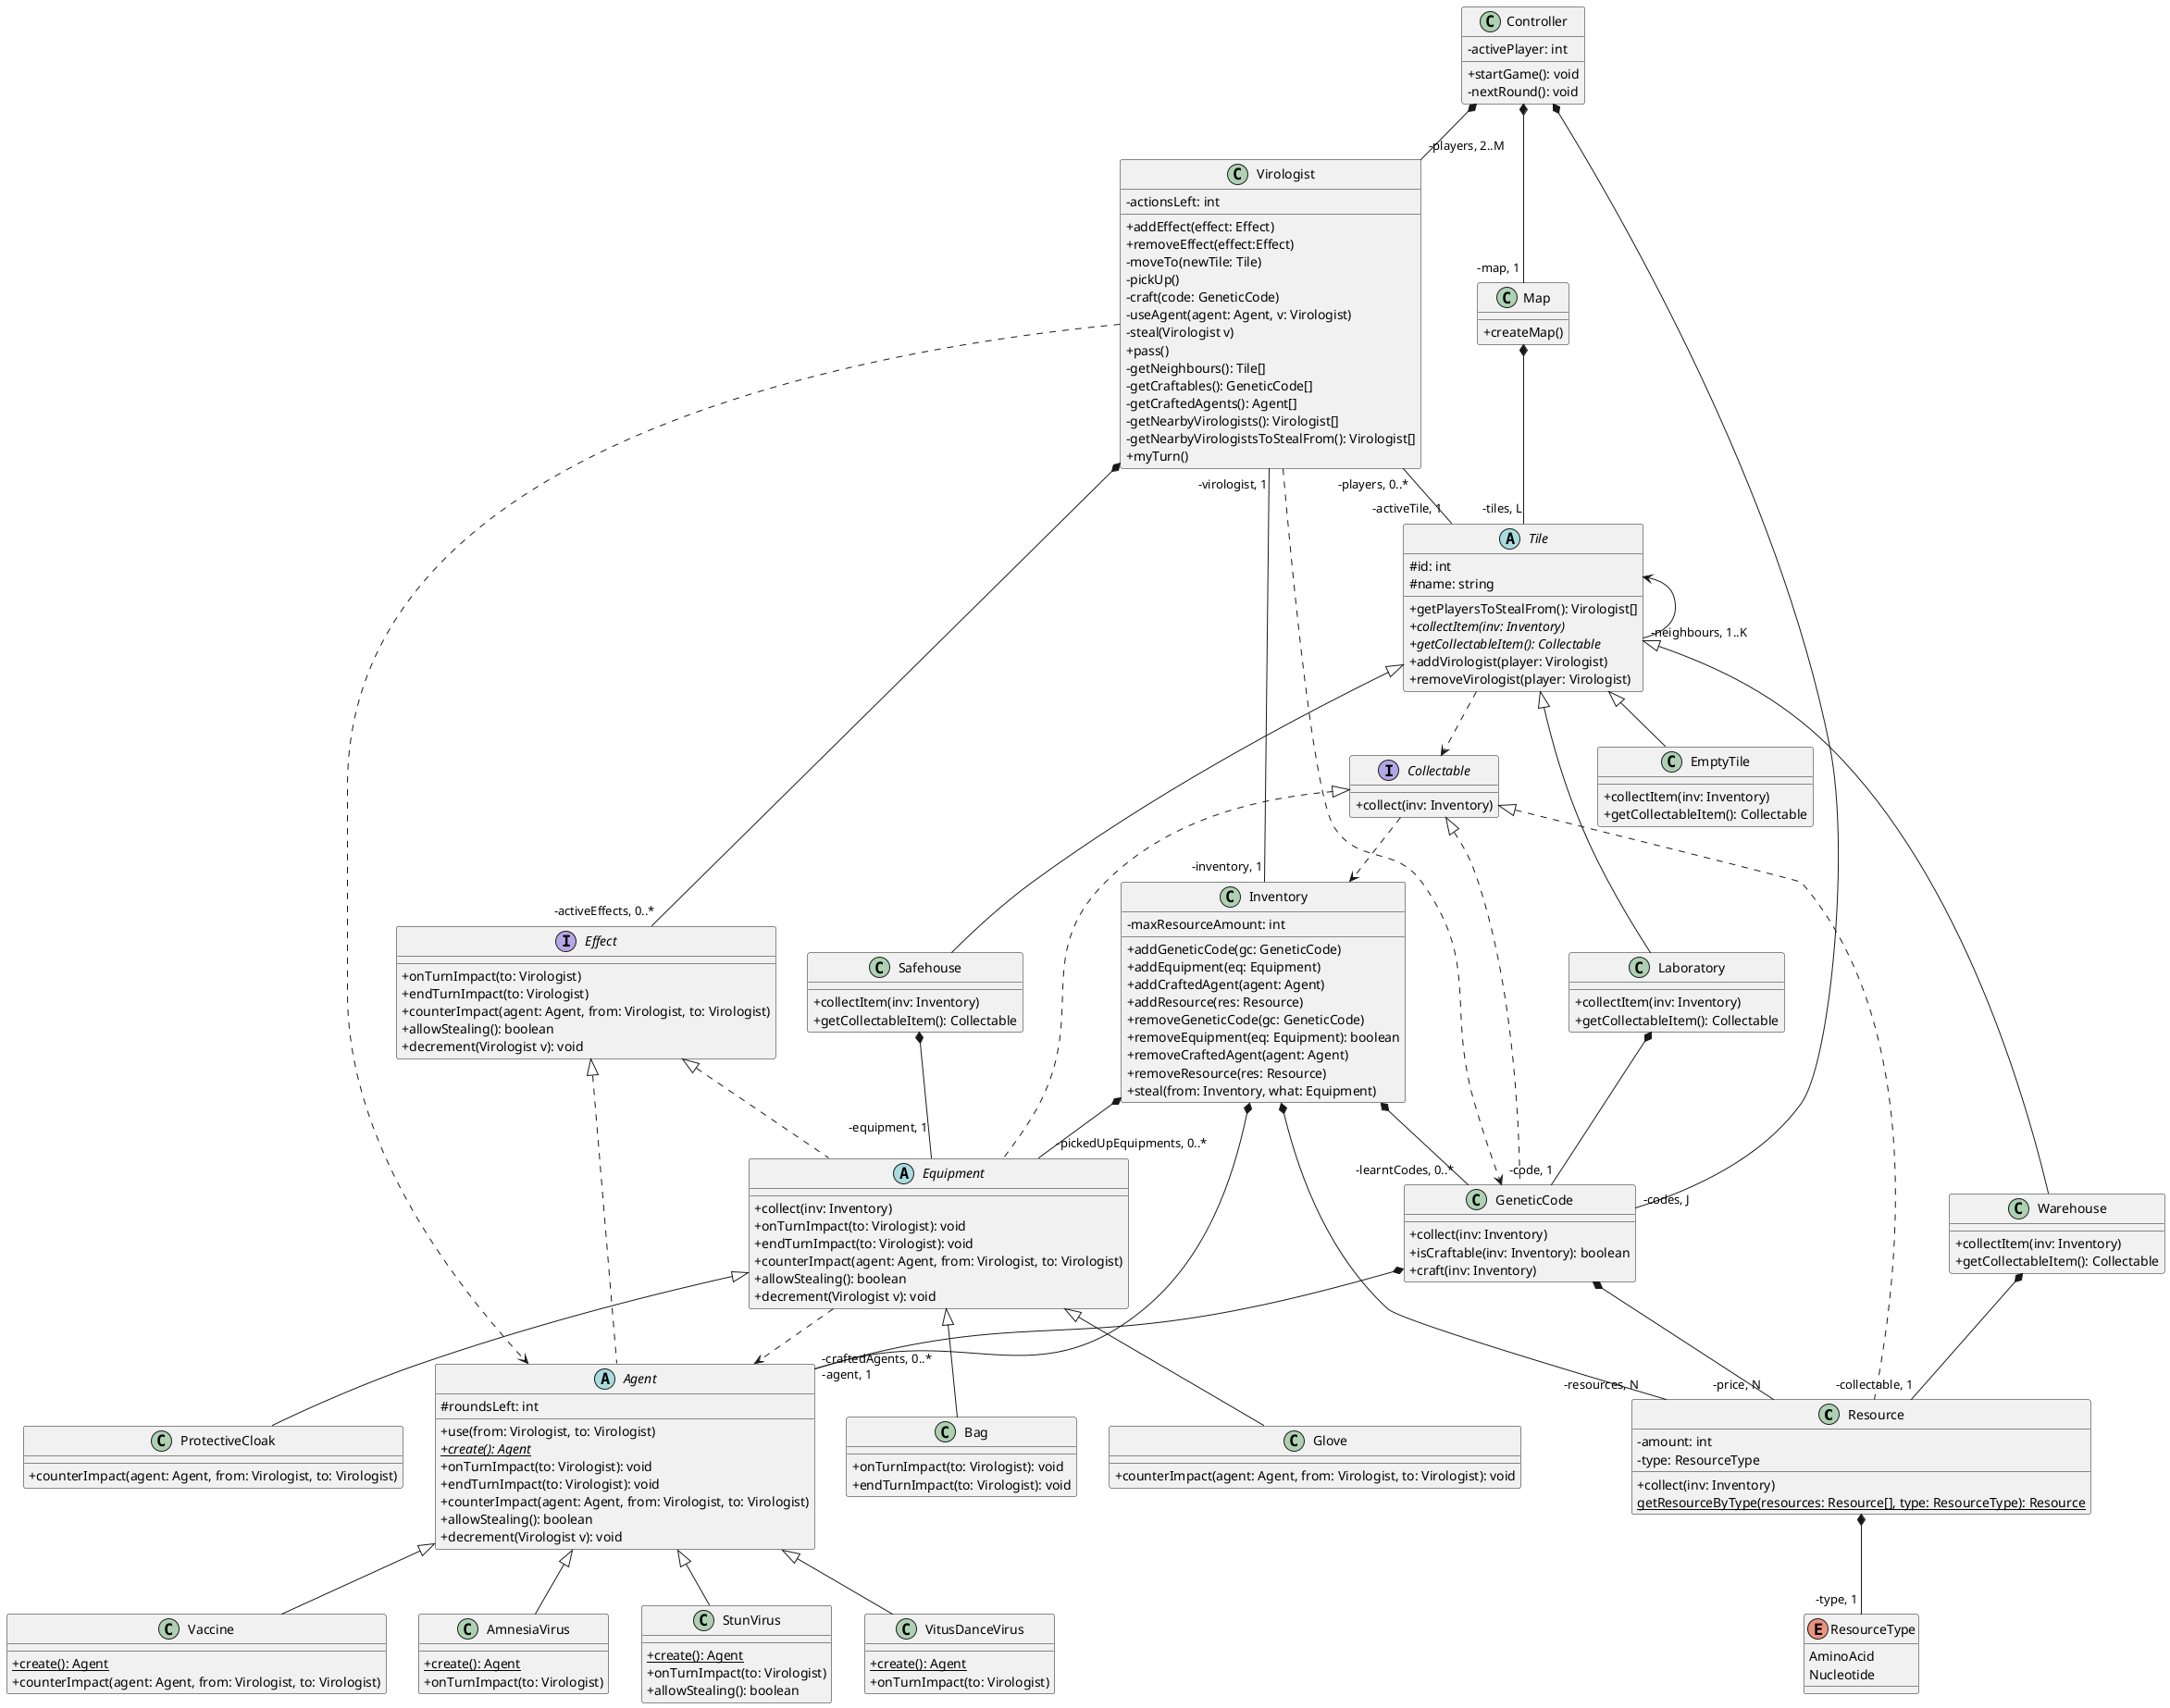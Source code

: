 @startuml
'https://plantuml.com/class-diagram
skinparam classAttributeIconSize 0

class Resource implements Collectable {
    -amount: int
    -type: ResourceType
    +collect(inv: Inventory)
    {static} getResourceByType(resources: Resource[], type: ResourceType): Resource
}

enum ResourceType {
    AminoAcid
    Nucleotide
}
Resource *-- "-type, 1" ResourceType

abstract class Agent implements Effect {

    #roundsLeft: int
    +use(from: Virologist, to: Virologist)
    {static} {abstract} +create(): Agent
    /'             Effekt interface            '/
    +onTurnImpact(to: Virologist): void
    +endTurnImpact(to: Virologist): void
    +counterImpact(agent: Agent, from: Virologist, to: Virologist)
    +allowStealing(): boolean
    +decrement(Virologist v): void
}

class AmnesiaVirus extends Agent{
    {static} +create(): Agent
    +onTurnImpact(to: Virologist)
}

class StunVirus extends Agent{
    {static} +create(): Agent
    +onTurnImpact(to: Virologist)
    +allowStealing(): boolean
}
class VitusDanceVirus extends Agent{
    {static} +create(): Agent
    +onTurnImpact(to: Virologist)
}
class Vaccine extends Agent{
    {static} +create(): Agent
    +counterImpact(agent: Agent, from: Virologist, to: Virologist)
}

class Virologist {
    -actionsLeft: int
    +addEffect(effect: Effect)
    +removeEffect(effect:Effect)
    'az alap useCase-ek:
    -moveTo(newTile: Tile)
    -pickUp()
    -craft(code: GeneticCode)
    -useAgent(agent: Agent, v: Virologist)
    -steal(Virologist v)
    +pass()
    'usecase wrapperek
    -getNeighbours(): Tile[]
    -getCraftables(): GeneticCode[]
    -getCraftedAgents(): Agent[]
    -getNearbyVirologists(): Virologist[]
    -getNearbyVirologistsToStealFrom(): Virologist[]
    +myTurn()        /' A játékos mikor sorra kerül ezek történnek '/
}

class Inventory {
    -maxResourceAmount: int
    +addGeneticCode(gc: GeneticCode)
    +addEquipment(eq: Equipment)
    +addCraftedAgent(agent: Agent)
    +addResource(res: Resource)
    +removeGeneticCode(gc: GeneticCode)
    +removeEquipment(eq: Equipment): boolean
    +removeCraftedAgent(agent: Agent)
    +removeResource(res: Resource)
    +steal(from: Inventory, what: Equipment)
}
interface Effect {
    +onTurnImpact(to: Virologist)
    +endTurnImpact(to: Virologist)
    +counterImpact(agent: Agent, from: Virologist, to: Virologist)
    +allowStealing(): boolean
    +decrement(Virologist v): void
}
class GeneticCode implements Collectable {
    +collect(inv: Inventory) /'Collectable'/
    +isCraftable(inv: Inventory): boolean
    +craft(inv: Inventory)
}

interface Collectable {
    +collect(inv: Inventory)
}

Tile ..> Collectable
Collectable ..> Inventory
Virologist ..> GeneticCode
Virologist ..> Agent
Equipment ..> Agent

Virologist "-virologist, 1" -- "-inventory, 1" Inventory
Virologist *-- "-activeEffects, 0..*" Effect

Inventory *-- "-learntCodes, 0..*" GeneticCode
Inventory *-- "-pickedUpEquipments, 0..*" Equipment
Inventory *-- "-craftedAgents, 0..*" Agent
Inventory *-- "-resources, N" Resource

GeneticCode *-- "-price, N" Resource
GeneticCode *-- "-agent, 1" Agent

Virologist "-players, 0..*" -- "-activeTile, 1" Tile

abstract class Equipment implements Effect, Collectable {
    +collect(inv: Inventory)
    /'             Effekt interface            '/
    +onTurnImpact(to: Virologist): void
    +endTurnImpact(to: Virologist): void
    +counterImpact(agent: Agent, from: Virologist, to: Virologist)
    +allowStealing(): boolean
    +decrement(Virologist v): void
}
class ProtectiveCloak extends Equipment {
    +counterImpact(agent: Agent, from: Virologist, to: Virologist) /'Equipment'/
}

class Bag extends Equipment{
    +onTurnImpact(to: Virologist): void /'Equipment'/
    +endTurnImpact(to: Virologist): void /'Equipment'/
}
class Glove extends Equipment {
    +counterImpact(agent: Agent, from: Virologist, to: Virologist): void /'Equipment'/
}

abstract class Tile {
    #id: int
    #name: string
    +getPlayersToStealFrom(): Virologist[]
    {abstract} +collectItem(inv: Inventory)
    {abstract} +getCollectableItem(): Collectable
    +addVirologist(player: Virologist)
    +removeVirologist(player: Virologist)
}
class Laboratory extends Tile {
    +collectItem(inv: Inventory)
    +getCollectableItem(): Collectable
}

class Safehouse extends Tile {
    +collectItem(inv: Inventory)
    +getCollectableItem(): Collectable
}
class Warehouse extends Tile {
    +collectItem(inv: Inventory)
    +getCollectableItem(): Collectable
}
class EmptyTile extends Tile {
    +collectItem(inv: Inventory)
    +getCollectableItem(): Collectable
}

class Map {
    +createMap()
}

Laboratory *-- "-code, 1" GeneticCode
Safehouse *-- "-equipment, 1\n" Equipment
Warehouse *-- "-collectable, 1" Resource

Map  *-- "-tiles, L" Tile
Tile <-- "-neighbours, 1..K" Tile

class Controller {
    -activePlayer: int
    +startGame(): void
    -nextRound(): void
}
Controller *-- "-map, 1" Map
Controller *-- "-players, 2..M" Virologist
Controller *-- "-codes, J" GeneticCode

@enduml